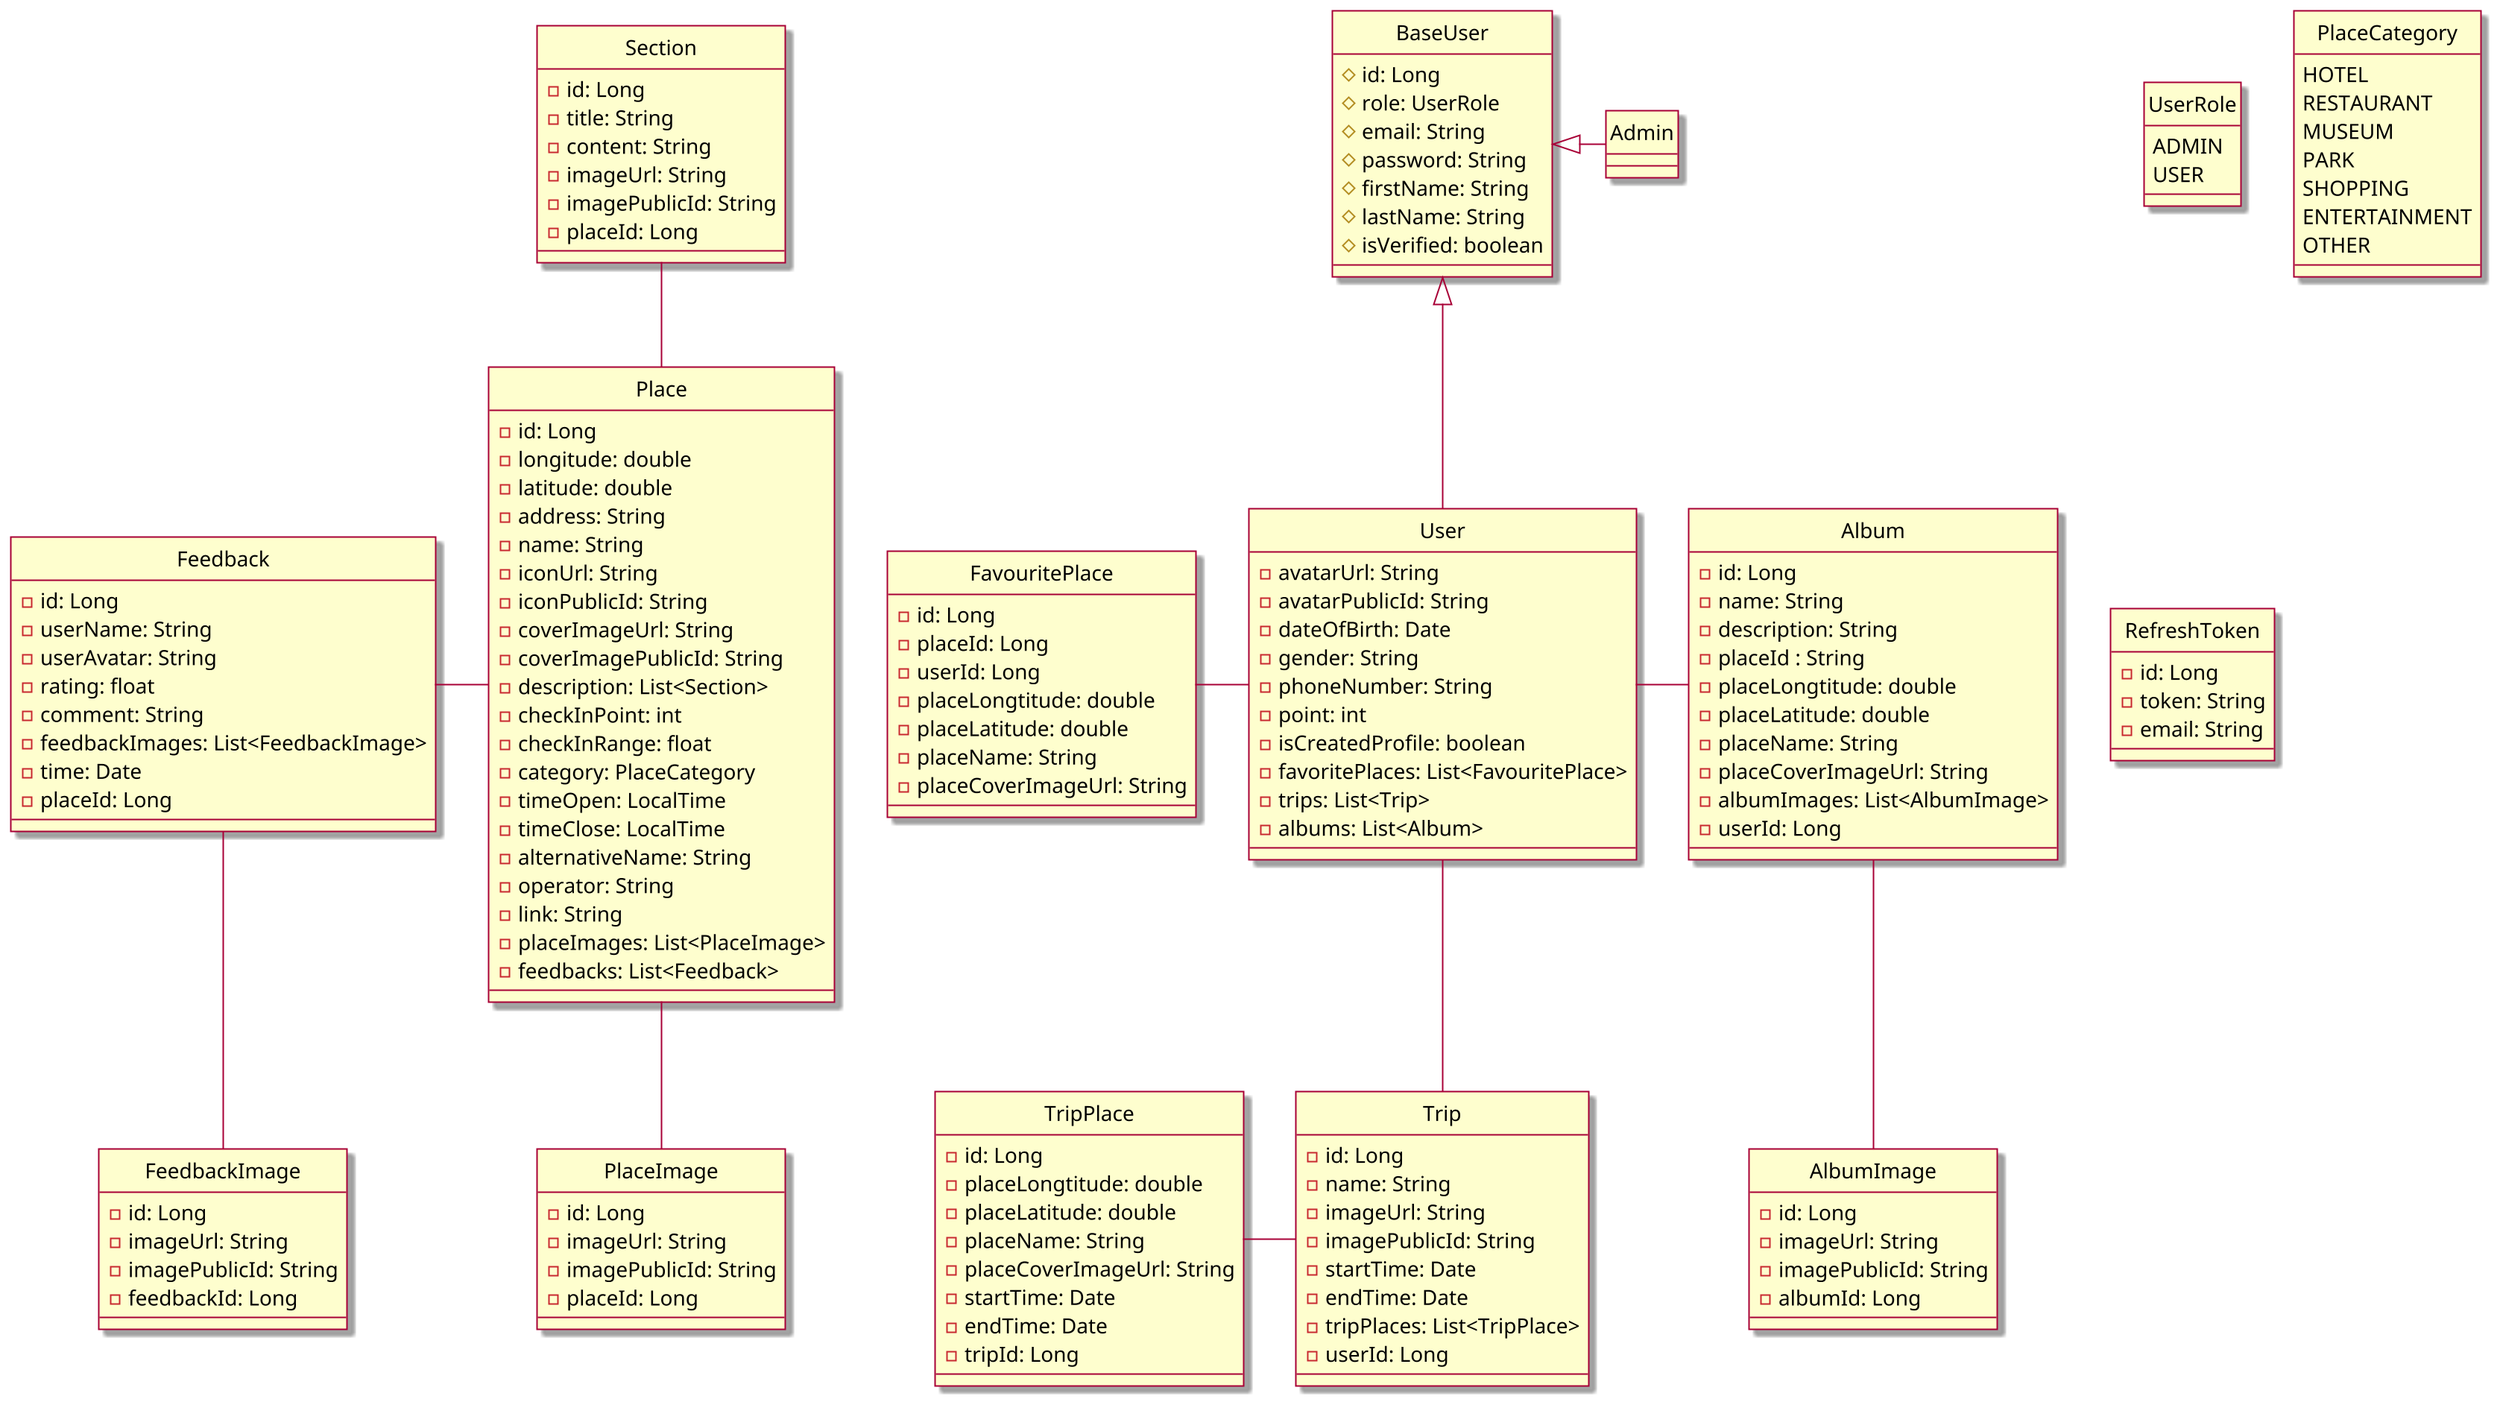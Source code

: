 @startuml ClassDiagram

skin rose
scale 2
hide circle

class Album {
    - id: Long
    - name: String
    - description: String
    - placeId : String
    - placeLongtitude: double
    - placeLatitude: double
    - placeName: String
    - placeCoverImageUrl: String
    - albumImages: List<AlbumImage>
    - userId: Long
}

class AlbumImage {
    - id: Long
    - imageUrl: String
    - imagePublicId: String
    - albumId: Long
}

class BaseUser {
    # id: Long
    # role: UserRole
    # email: String
    # password: String
    # firstName: String
    # lastName: String
    # isVerified: boolean
}

class Admin {

}

class User {
    - avatarUrl: String
    - avatarPublicId: String
    - dateOfBirth: Date
    - gender: String
    - phoneNumber: String
    - point: int
    - isCreatedProfile: boolean
    - favoritePlaces: List<FavouritePlace>
    - trips: List<Trip>
    - albums: List<Album>
}

class Place {
    - id: Long
    - longitude: double
    - latitude: double
    - address: String
    - name: String
    - iconUrl: String
    - iconPublicId: String
    - coverImageUrl: String
    - coverImagePublicId: String
    - description: List<Section>
    - checkInPoint: int
    - checkInRange: float
    - category: PlaceCategory
    - timeOpen: LocalTime
    - timeClose: LocalTime
    - alternativeName: String
    - operator: String
    - link: String
    - placeImages: List<PlaceImage>
    - feedbacks: List<Feedback>
}

class PlaceImage {
    - id: Long
    - imageUrl: String
    - imagePublicId: String
    - placeId: Long
}

class Feedback {
    - id: Long
    - userName: String
    - userAvatar: String
    - rating: float
    - comment: String
    - feedbackImages: List<FeedbackImage>
    - time: Date
    - placeId: Long
}

class FeedbackImage {
    - id: Long
    - imageUrl: String
    - imagePublicId: String
    - feedbackId: Long
}

class Section {
    - id: Long
    - title: String
    - content: String
    - imageUrl: String
    - imagePublicId: String
    - placeId: Long
}

class FavouritePlace {
    - id: Long
    - placeId: Long
    - userId: Long
    - placeLongtitude: double
    - placeLatitude: double
    - placeName: String
    - placeCoverImageUrl: String
}

class Trip {
    - id: Long
    - name: String
    - imageUrl: String
    - imagePublicId: String
    - startTime: Date
    - endTime: Date
    - tripPlaces: List<TripPlace>
    - userId: Long
}

class TripPlace {
    - id: Long
    - placeLongtitude: double
    - placeLatitude: double
    - placeName: String
    - placeCoverImageUrl: String
    - startTime: Date
    - endTime: Date
    - tripId: Long
}

enum UserRole {
    ADMIN
    USER
}

enum PlaceCategory {
    HOTEL
    RESTAURANT
    MUSEUM
    PARK
    SHOPPING
    ENTERTAINMENT
    OTHER
}

class RefreshToken {
    - id: Long
    - token: String
    - email: String
}

BaseUser <|-right- Admin
BaseUser <|-down- User
Place -left- Feedback
Feedback -down- FeedbackImage
User -down- Trip
User -left- FavouritePlace
Trip -left- TripPlace
User -right- Album
Album -down- AlbumImage
Place -up- Section
Place -down- PlaceImage

@enduml